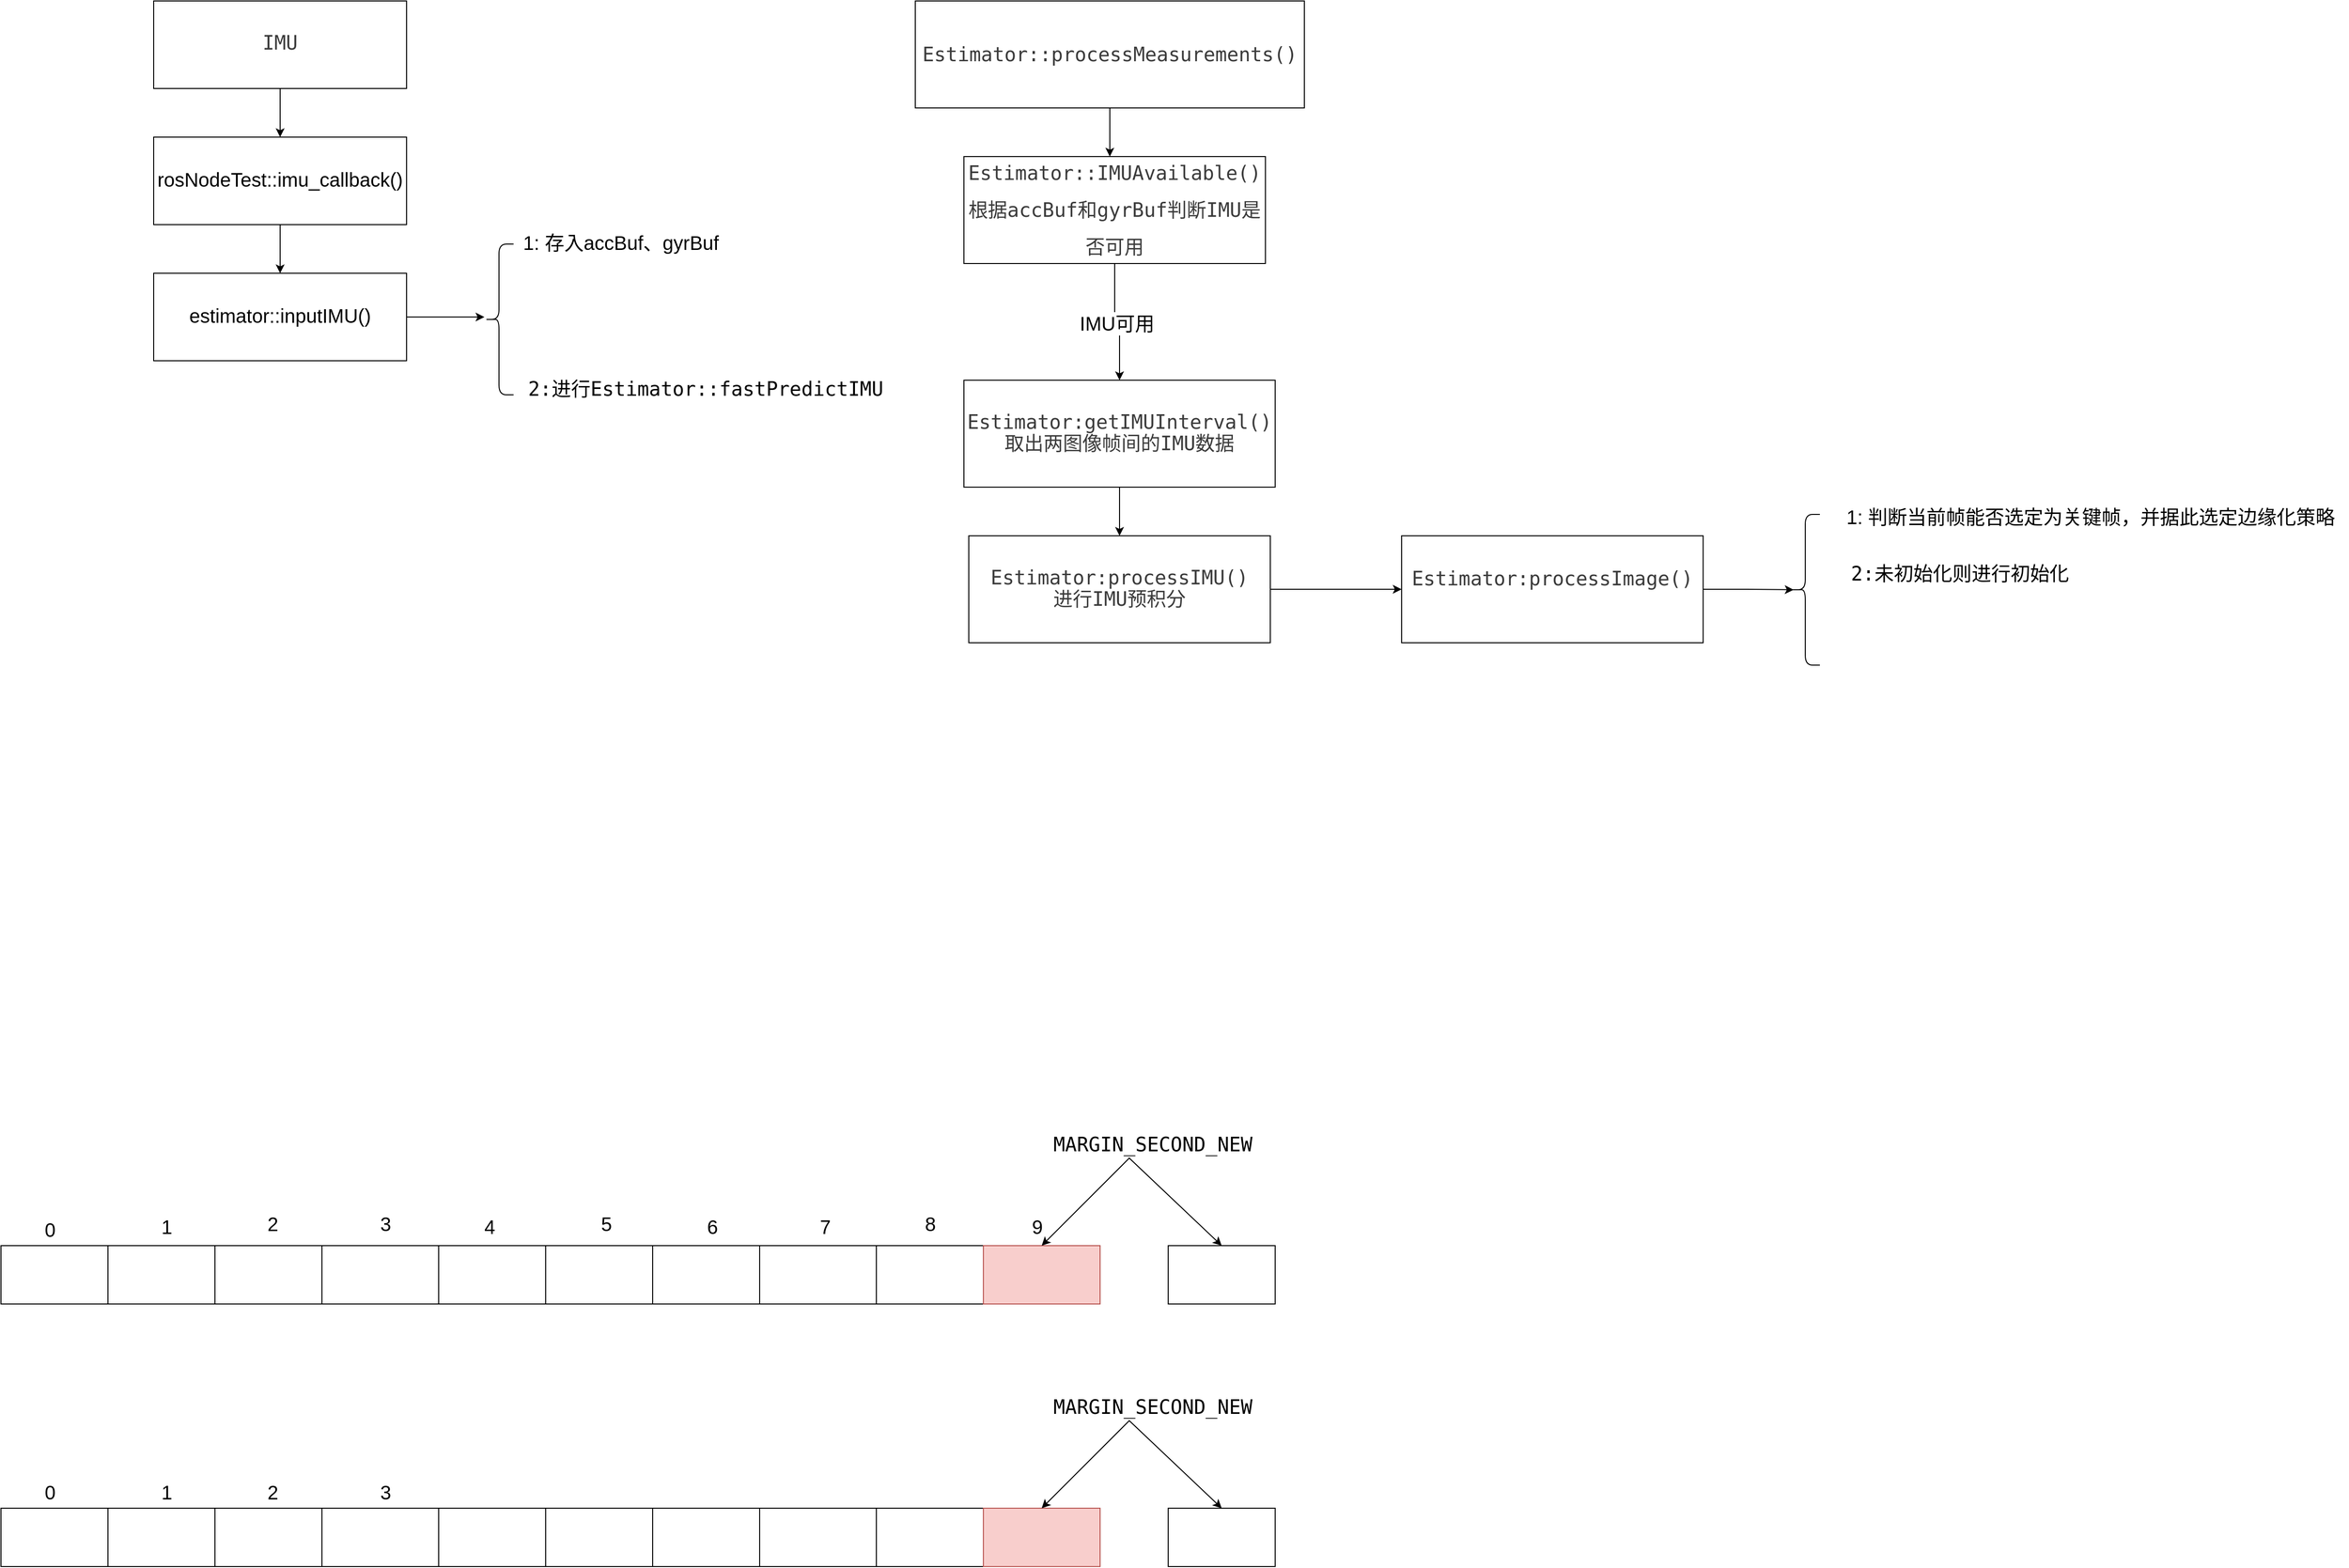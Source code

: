<mxfile version="23.0.2" type="github">
  <diagram name="第 1 页" id="BMI3TO_A13qGgQereJoH">
    <mxGraphModel dx="2074" dy="1081" grid="1" gridSize="10" guides="1" tooltips="1" connect="1" arrows="1" fold="1" page="1" pageScale="1" pageWidth="827" pageHeight="1169" math="0" shadow="0">
      <root>
        <mxCell id="0" />
        <mxCell id="1" parent="0" />
        <mxCell id="yRf9XnGvgQIM5agSzu8s-1" style="edgeStyle=orthogonalEdgeStyle;rounded=0;orthogonalLoop=1;jettySize=auto;html=1;exitX=0.5;exitY=1;exitDx=0;exitDy=0;entryX=0.5;entryY=0;entryDx=0;entryDy=0;" edge="1" parent="1" source="YRnL23W9Cz6jn8uFclqp-1" target="YRnL23W9Cz6jn8uFclqp-2">
          <mxGeometry relative="1" as="geometry" />
        </mxCell>
        <mxCell id="YRnL23W9Cz6jn8uFclqp-1" value="&lt;div style=&quot;color: rgb(59, 59, 59); background-color: rgb(255, 255, 255); font-family: &amp;quot;Droid Sans Mono&amp;quot;, &amp;quot;monospace&amp;quot;, monospace; line-height: 196%;&quot;&gt;&lt;span style=&quot;font-size: 20px;&quot;&gt;IMU&lt;/span&gt;&lt;/div&gt;" style="rounded=0;whiteSpace=wrap;html=1;" parent="1" vertex="1">
          <mxGeometry x="237" y="160" width="260" height="90" as="geometry" />
        </mxCell>
        <mxCell id="yRf9XnGvgQIM5agSzu8s-3" style="edgeStyle=orthogonalEdgeStyle;rounded=0;orthogonalLoop=1;jettySize=auto;html=1;exitX=0.5;exitY=1;exitDx=0;exitDy=0;" edge="1" parent="1" source="YRnL23W9Cz6jn8uFclqp-2" target="yRf9XnGvgQIM5agSzu8s-2">
          <mxGeometry relative="1" as="geometry" />
        </mxCell>
        <mxCell id="YRnL23W9Cz6jn8uFclqp-2" value="&lt;div style=&quot;background-color: rgb(255, 255, 255); line-height: 196%;&quot;&gt;&lt;div style=&quot;line-height: 19px;&quot;&gt;&lt;font style=&quot;font-size: 20px;&quot;&gt;rosNodeTest::imu_callback()&lt;/font&gt;&lt;/div&gt;&lt;/div&gt;" style="rounded=0;whiteSpace=wrap;html=1;" parent="1" vertex="1">
          <mxGeometry x="237" y="300" width="260" height="90" as="geometry" />
        </mxCell>
        <mxCell id="yRf9XnGvgQIM5agSzu8s-4" style="edgeStyle=orthogonalEdgeStyle;rounded=0;orthogonalLoop=1;jettySize=auto;html=1;exitX=1;exitY=0.5;exitDx=0;exitDy=0;" edge="1" parent="1" source="yRf9XnGvgQIM5agSzu8s-2">
          <mxGeometry relative="1" as="geometry">
            <mxPoint x="577" y="485" as="targetPoint" />
          </mxGeometry>
        </mxCell>
        <mxCell id="yRf9XnGvgQIM5agSzu8s-2" value="&lt;div style=&quot;background-color: rgb(255, 255, 255); line-height: 196%;&quot;&gt;&lt;div style=&quot;line-height: 19px;&quot;&gt;&lt;font style=&quot;font-size: 20px;&quot;&gt;estimator::inputIMU()&lt;/font&gt;&lt;/div&gt;&lt;/div&gt;" style="rounded=0;whiteSpace=wrap;html=1;" vertex="1" parent="1">
          <mxGeometry x="237" y="440" width="260" height="90" as="geometry" />
        </mxCell>
        <mxCell id="yRf9XnGvgQIM5agSzu8s-5" value="" style="shape=curlyBracket;whiteSpace=wrap;html=1;rounded=1;labelPosition=left;verticalLabelPosition=middle;align=right;verticalAlign=middle;" vertex="1" parent="1">
          <mxGeometry x="577" y="410" width="30" height="155" as="geometry" />
        </mxCell>
        <mxCell id="yRf9XnGvgQIM5agSzu8s-6" value="&lt;font style=&quot;font-size: 20px;&quot;&gt;1: 存入accBuf、gyrBuf&lt;br&gt;&lt;br&gt;&lt;/font&gt;" style="text;html=1;align=center;verticalAlign=middle;resizable=0;points=[];autosize=1;strokeColor=none;fillColor=none;" vertex="1" parent="1">
          <mxGeometry x="607" y="390" width="220" height="60" as="geometry" />
        </mxCell>
        <mxCell id="yRf9XnGvgQIM5agSzu8s-8" value="&lt;font style=&quot;font-size: 20px;&quot;&gt;&lt;span class=&quot;mtk15&quot; style=&quot;font-family: &amp;quot;Droid Sans Mono&amp;quot;, &amp;quot;monospace&amp;quot;, monospace; font-style: normal; font-variant-ligatures: normal; font-variant-caps: normal; font-weight: 400; letter-spacing: normal; orphans: 2; text-align: start; text-indent: 0px; text-transform: none; widows: 2; word-spacing: 0px; -webkit-text-stroke-width: 0px; background-color: rgb(255, 255, 255); text-decoration-thickness: initial; text-decoration-style: initial; text-decoration-color: initial;&quot;&gt;2:进行Estimator&lt;/span&gt;&lt;span class=&quot;mtk1&quot; style=&quot;font-family: &amp;quot;Droid Sans Mono&amp;quot;, &amp;quot;monospace&amp;quot;, monospace; font-style: normal; font-variant-ligatures: normal; font-variant-caps: normal; font-weight: 400; letter-spacing: normal; orphans: 2; text-align: start; text-indent: 0px; text-transform: none; widows: 2; word-spacing: 0px; -webkit-text-stroke-width: 0px; background-color: rgb(255, 255, 255); text-decoration-thickness: initial; text-decoration-style: initial; text-decoration-color: initial;&quot;&gt;::&lt;/span&gt;&lt;span class=&quot;mtk14&quot; style=&quot;font-family: &amp;quot;Droid Sans Mono&amp;quot;, &amp;quot;monospace&amp;quot;, monospace; font-style: normal; font-variant-ligatures: normal; font-variant-caps: normal; font-weight: 400; letter-spacing: normal; orphans: 2; text-align: start; text-indent: 0px; text-transform: none; widows: 2; word-spacing: 0px; -webkit-text-stroke-width: 0px; background-color: rgb(255, 255, 255); text-decoration-thickness: initial; text-decoration-style: initial; text-decoration-color: initial;&quot;&gt;fastPredictIMU&lt;/span&gt;&lt;/font&gt;" style="text;whiteSpace=wrap;html=1;" vertex="1" parent="1">
          <mxGeometry x="620" y="540" width="370" height="40" as="geometry" />
        </mxCell>
        <mxCell id="yRf9XnGvgQIM5agSzu8s-12" style="edgeStyle=orthogonalEdgeStyle;rounded=0;orthogonalLoop=1;jettySize=auto;html=1;exitX=0.5;exitY=1;exitDx=0;exitDy=0;" edge="1" parent="1" source="yRf9XnGvgQIM5agSzu8s-11">
          <mxGeometry relative="1" as="geometry">
            <mxPoint x="1220" y="320" as="targetPoint" />
          </mxGeometry>
        </mxCell>
        <mxCell id="yRf9XnGvgQIM5agSzu8s-11" value="&lt;div style=&quot;background-color: rgb(255, 255, 255); font-family: &amp;quot;Droid Sans Mono&amp;quot;, &amp;quot;monospace&amp;quot;, monospace; line-height: 196%; font-size: 20px;&quot;&gt;&lt;div style=&quot;line-height: 19px;&quot;&gt;&lt;font color=&quot;#3b3b3b&quot;&gt;Estimator::processMeasurements()&lt;/font&gt;&lt;/div&gt;&lt;/div&gt;" style="rounded=0;whiteSpace=wrap;html=1;" vertex="1" parent="1">
          <mxGeometry x="1020" y="160" width="400" height="110" as="geometry" />
        </mxCell>
        <mxCell id="yRf9XnGvgQIM5agSzu8s-19" style="edgeStyle=orthogonalEdgeStyle;rounded=0;orthogonalLoop=1;jettySize=auto;html=1;exitX=0.5;exitY=1;exitDx=0;exitDy=0;entryX=0.5;entryY=0;entryDx=0;entryDy=0;" edge="1" parent="1" source="yRf9XnGvgQIM5agSzu8s-13" target="yRf9XnGvgQIM5agSzu8s-18">
          <mxGeometry relative="1" as="geometry" />
        </mxCell>
        <mxCell id="yRf9XnGvgQIM5agSzu8s-20" value="&lt;font style=&quot;font-size: 20px;&quot;&gt;IMU可用&lt;/font&gt;" style="edgeLabel;html=1;align=center;verticalAlign=middle;resizable=0;points=[];" vertex="1" connectable="0" parent="yRf9XnGvgQIM5agSzu8s-19">
          <mxGeometry x="-0.017" y="-1" relative="1" as="geometry">
            <mxPoint as="offset" />
          </mxGeometry>
        </mxCell>
        <mxCell id="yRf9XnGvgQIM5agSzu8s-13" value="&lt;div style=&quot;background-color: rgb(255, 255, 255); line-height: 196%;&quot;&gt;&lt;div style=&quot;line-height: 19px; font-size: 20px;&quot;&gt;&lt;div style=&quot;font-family: &amp;quot;Droid Sans Mono&amp;quot;, &amp;quot;monospace&amp;quot;, monospace; line-height: 19px;&quot;&gt;&lt;font color=&quot;#3b3b3b&quot;&gt;Estimator::IMUAvailable()&lt;/font&gt;&lt;/div&gt;&lt;div style=&quot;font-family: &amp;quot;Droid Sans Mono&amp;quot;, &amp;quot;monospace&amp;quot;, monospace; line-height: 19px;&quot;&gt;&lt;font color=&quot;#3b3b3b&quot;&gt;&lt;br&gt;&lt;/font&gt;&lt;/div&gt;&lt;div style=&quot;font-family: &amp;quot;Droid Sans Mono&amp;quot;, &amp;quot;monospace&amp;quot;, monospace; line-height: 19px;&quot;&gt;&lt;font color=&quot;#3b3b3b&quot;&gt;根据accBuf和gyrBuf判断IMU是&lt;/font&gt;&lt;/div&gt;&lt;div style=&quot;font-family: &amp;quot;Droid Sans Mono&amp;quot;, &amp;quot;monospace&amp;quot;, monospace; line-height: 19px;&quot;&gt;&lt;font color=&quot;#3b3b3b&quot;&gt;&lt;br&gt;&lt;/font&gt;&lt;/div&gt;&lt;div style=&quot;font-family: &amp;quot;Droid Sans Mono&amp;quot;, &amp;quot;monospace&amp;quot;, monospace; line-height: 19px;&quot;&gt;&lt;font color=&quot;#3b3b3b&quot;&gt;否可用&lt;/font&gt;&lt;/div&gt;&lt;/div&gt;&lt;/div&gt;" style="rounded=0;whiteSpace=wrap;html=1;" vertex="1" parent="1">
          <mxGeometry x="1070" y="320" width="310" height="110" as="geometry" />
        </mxCell>
        <mxCell id="yRf9XnGvgQIM5agSzu8s-22" style="edgeStyle=orthogonalEdgeStyle;rounded=0;orthogonalLoop=1;jettySize=auto;html=1;exitX=0.5;exitY=1;exitDx=0;exitDy=0;entryX=0.5;entryY=0;entryDx=0;entryDy=0;" edge="1" parent="1" source="yRf9XnGvgQIM5agSzu8s-18" target="yRf9XnGvgQIM5agSzu8s-21">
          <mxGeometry relative="1" as="geometry" />
        </mxCell>
        <mxCell id="yRf9XnGvgQIM5agSzu8s-18" value="&lt;div style=&quot;background-color: rgb(255, 255, 255); line-height: 196%;&quot;&gt;&lt;div style=&quot;line-height: 19px;&quot;&gt;&lt;div style=&quot;font-family: &amp;quot;Droid Sans Mono&amp;quot;, &amp;quot;monospace&amp;quot;, monospace; line-height: 19px;&quot;&gt;&lt;div style=&quot;color: rgb(59, 59, 59); line-height: 19px;&quot;&gt;&lt;font style=&quot;font-size: 20px;&quot;&gt;Estimator:getIMUInterval()&lt;/font&gt;&lt;/div&gt;&lt;div style=&quot;color: rgb(59, 59, 59); line-height: 19px;&quot;&gt;&lt;span style=&quot;font-size: 20px;&quot;&gt;取出两图像帧间的IMU数据&lt;/span&gt;&lt;/div&gt;&lt;/div&gt;&lt;/div&gt;&lt;/div&gt;" style="rounded=0;whiteSpace=wrap;html=1;" vertex="1" parent="1">
          <mxGeometry x="1070" y="550" width="320" height="110" as="geometry" />
        </mxCell>
        <mxCell id="yRf9XnGvgQIM5agSzu8s-43" style="edgeStyle=orthogonalEdgeStyle;rounded=0;orthogonalLoop=1;jettySize=auto;html=1;exitX=1;exitY=0.5;exitDx=0;exitDy=0;entryX=0;entryY=0.5;entryDx=0;entryDy=0;" edge="1" parent="1" source="yRf9XnGvgQIM5agSzu8s-21" target="yRf9XnGvgQIM5agSzu8s-42">
          <mxGeometry relative="1" as="geometry" />
        </mxCell>
        <mxCell id="yRf9XnGvgQIM5agSzu8s-21" value="&lt;div style=&quot;background-color: rgb(255, 255, 255); line-height: 196%;&quot;&gt;&lt;div style=&quot;line-height: 19px;&quot;&gt;&lt;div style=&quot;font-family: &amp;quot;Droid Sans Mono&amp;quot;, &amp;quot;monospace&amp;quot;, monospace; line-height: 19px;&quot;&gt;&lt;div style=&quot;color: rgb(59, 59, 59); line-height: 19px;&quot;&gt;&lt;font style=&quot;font-size: 20px;&quot;&gt;Estimator:processIMU&lt;/font&gt;&lt;span style=&quot;font-size: 20px;&quot;&gt;()&lt;/span&gt;&lt;/div&gt;&lt;div style=&quot;color: rgb(59, 59, 59); line-height: 19px;&quot;&gt;&lt;span style=&quot;font-size: 20px;&quot;&gt;进行IMU预积分&lt;/span&gt;&lt;/div&gt;&lt;/div&gt;&lt;/div&gt;&lt;/div&gt;" style="rounded=0;whiteSpace=wrap;html=1;" vertex="1" parent="1">
          <mxGeometry x="1075" y="710" width="310" height="110" as="geometry" />
        </mxCell>
        <mxCell id="yRf9XnGvgQIM5agSzu8s-23" value="" style="rounded=0;whiteSpace=wrap;html=1;" vertex="1" parent="1">
          <mxGeometry x="80" y="1440" width="110" height="60" as="geometry" />
        </mxCell>
        <mxCell id="yRf9XnGvgQIM5agSzu8s-24" value="" style="rounded=0;whiteSpace=wrap;html=1;" vertex="1" parent="1">
          <mxGeometry x="190" y="1440" width="120" height="60" as="geometry" />
        </mxCell>
        <mxCell id="yRf9XnGvgQIM5agSzu8s-25" value="" style="rounded=0;whiteSpace=wrap;html=1;" vertex="1" parent="1">
          <mxGeometry x="300" y="1440" width="110" height="60" as="geometry" />
        </mxCell>
        <mxCell id="yRf9XnGvgQIM5agSzu8s-26" value="" style="rounded=0;whiteSpace=wrap;html=1;" vertex="1" parent="1">
          <mxGeometry x="410" y="1440" width="120" height="60" as="geometry" />
        </mxCell>
        <mxCell id="yRf9XnGvgQIM5agSzu8s-27" value="" style="rounded=0;whiteSpace=wrap;html=1;" vertex="1" parent="1">
          <mxGeometry x="530" y="1440" width="110" height="60" as="geometry" />
        </mxCell>
        <mxCell id="yRf9XnGvgQIM5agSzu8s-28" value="" style="rounded=0;whiteSpace=wrap;html=1;" vertex="1" parent="1">
          <mxGeometry x="640" y="1440" width="120" height="60" as="geometry" />
        </mxCell>
        <mxCell id="yRf9XnGvgQIM5agSzu8s-29" value="" style="rounded=0;whiteSpace=wrap;html=1;" vertex="1" parent="1">
          <mxGeometry x="750" y="1440" width="110" height="60" as="geometry" />
        </mxCell>
        <mxCell id="yRf9XnGvgQIM5agSzu8s-30" value="" style="rounded=0;whiteSpace=wrap;html=1;" vertex="1" parent="1">
          <mxGeometry x="860" y="1440" width="120" height="60" as="geometry" />
        </mxCell>
        <mxCell id="yRf9XnGvgQIM5agSzu8s-31" value="" style="rounded=0;whiteSpace=wrap;html=1;" vertex="1" parent="1">
          <mxGeometry x="980" y="1440" width="110" height="60" as="geometry" />
        </mxCell>
        <mxCell id="yRf9XnGvgQIM5agSzu8s-32" value="" style="rounded=0;whiteSpace=wrap;html=1;fillColor=#f8cecc;strokeColor=#b85450;" vertex="1" parent="1">
          <mxGeometry x="1090" y="1440" width="120" height="60" as="geometry" />
        </mxCell>
        <mxCell id="yRf9XnGvgQIM5agSzu8s-33" value="" style="rounded=0;whiteSpace=wrap;html=1;" vertex="1" parent="1">
          <mxGeometry x="1280" y="1440" width="110" height="60" as="geometry" />
        </mxCell>
        <mxCell id="yRf9XnGvgQIM5agSzu8s-34" value="&lt;font style=&quot;font-size: 20px;&quot;&gt;0&lt;/font&gt;" style="text;html=1;align=center;verticalAlign=middle;resizable=0;points=[];autosize=1;strokeColor=none;fillColor=none;" vertex="1" parent="1">
          <mxGeometry x="115" y="1403" width="30" height="40" as="geometry" />
        </mxCell>
        <mxCell id="yRf9XnGvgQIM5agSzu8s-35" value="&lt;font style=&quot;font-size: 20px;&quot;&gt;1&lt;/font&gt;" style="text;html=1;align=center;verticalAlign=middle;resizable=0;points=[];autosize=1;strokeColor=none;fillColor=none;" vertex="1" parent="1">
          <mxGeometry x="235" y="1400" width="30" height="40" as="geometry" />
        </mxCell>
        <mxCell id="yRf9XnGvgQIM5agSzu8s-36" value="&lt;font style=&quot;font-size: 20px;&quot;&gt;2&lt;/font&gt;" style="text;html=1;align=center;verticalAlign=middle;resizable=0;points=[];autosize=1;strokeColor=none;fillColor=none;" vertex="1" parent="1">
          <mxGeometry x="344" y="1397" width="30" height="40" as="geometry" />
        </mxCell>
        <mxCell id="yRf9XnGvgQIM5agSzu8s-37" value="&lt;font style=&quot;font-size: 20px;&quot;&gt;3&lt;/font&gt;" style="text;html=1;align=center;verticalAlign=middle;resizable=0;points=[];autosize=1;strokeColor=none;fillColor=none;" vertex="1" parent="1">
          <mxGeometry x="460" y="1397" width="30" height="40" as="geometry" />
        </mxCell>
        <mxCell id="yRf9XnGvgQIM5agSzu8s-40" value="" style="endArrow=classic;startArrow=classic;html=1;rounded=0;exitX=0.5;exitY=0;exitDx=0;exitDy=0;entryX=0.5;entryY=0;entryDx=0;entryDy=0;" edge="1" parent="1" source="yRf9XnGvgQIM5agSzu8s-32" target="yRf9XnGvgQIM5agSzu8s-33">
          <mxGeometry width="50" height="50" relative="1" as="geometry">
            <mxPoint x="1210" y="1410" as="sourcePoint" />
            <mxPoint x="1260" y="1360" as="targetPoint" />
            <Array as="points">
              <mxPoint x="1240" y="1350" />
            </Array>
          </mxGeometry>
        </mxCell>
        <mxCell id="yRf9XnGvgQIM5agSzu8s-41" value="&lt;div style=&quot;background-color: rgb(255, 255, 255); font-family: &amp;quot;Droid Sans Mono&amp;quot;, &amp;quot;monospace&amp;quot;, monospace; font-weight: normal; line-height: 19px;&quot;&gt;&lt;div style=&quot;&quot;&gt;&lt;font style=&quot;font-size: 20px;&quot;&gt;MARGIN_SECOND_NEW&lt;/font&gt;&lt;/div&gt;&lt;/div&gt;" style="text;whiteSpace=wrap;html=1;" vertex="1" parent="1">
          <mxGeometry x="1160" y="1320" width="230" height="40" as="geometry" />
        </mxCell>
        <mxCell id="yRf9XnGvgQIM5agSzu8s-42" value="&lt;div style=&quot;background-color: rgb(255, 255, 255); line-height: 196%;&quot;&gt;&lt;div style=&quot;line-height: 19px;&quot;&gt;&lt;div style=&quot;font-family: &amp;quot;Droid Sans Mono&amp;quot;, &amp;quot;monospace&amp;quot;, monospace; line-height: 19px;&quot;&gt;&lt;div style=&quot;color: rgb(59, 59, 59); line-height: 19px;&quot;&gt;&lt;font style=&quot;font-size: 20px;&quot;&gt;Estimator:processImage&lt;/font&gt;&lt;span style=&quot;font-size: 20px;&quot;&gt;()&lt;/span&gt;&lt;/div&gt;&lt;div style=&quot;color: rgb(59, 59, 59); line-height: 19px;&quot;&gt;&lt;br&gt;&lt;/div&gt;&lt;/div&gt;&lt;/div&gt;&lt;/div&gt;" style="rounded=0;whiteSpace=wrap;html=1;" vertex="1" parent="1">
          <mxGeometry x="1520" y="710" width="310" height="110" as="geometry" />
        </mxCell>
        <mxCell id="yRf9XnGvgQIM5agSzu8s-44" value="" style="rounded=0;whiteSpace=wrap;html=1;" vertex="1" parent="1">
          <mxGeometry x="80" y="1710" width="110" height="60" as="geometry" />
        </mxCell>
        <mxCell id="yRf9XnGvgQIM5agSzu8s-45" value="" style="rounded=0;whiteSpace=wrap;html=1;" vertex="1" parent="1">
          <mxGeometry x="190" y="1710" width="120" height="60" as="geometry" />
        </mxCell>
        <mxCell id="yRf9XnGvgQIM5agSzu8s-46" value="" style="rounded=0;whiteSpace=wrap;html=1;" vertex="1" parent="1">
          <mxGeometry x="300" y="1710" width="110" height="60" as="geometry" />
        </mxCell>
        <mxCell id="yRf9XnGvgQIM5agSzu8s-47" value="" style="rounded=0;whiteSpace=wrap;html=1;" vertex="1" parent="1">
          <mxGeometry x="410" y="1710" width="120" height="60" as="geometry" />
        </mxCell>
        <mxCell id="yRf9XnGvgQIM5agSzu8s-48" value="" style="rounded=0;whiteSpace=wrap;html=1;" vertex="1" parent="1">
          <mxGeometry x="530" y="1710" width="110" height="60" as="geometry" />
        </mxCell>
        <mxCell id="yRf9XnGvgQIM5agSzu8s-49" value="" style="rounded=0;whiteSpace=wrap;html=1;" vertex="1" parent="1">
          <mxGeometry x="640" y="1710" width="120" height="60" as="geometry" />
        </mxCell>
        <mxCell id="yRf9XnGvgQIM5agSzu8s-50" value="" style="rounded=0;whiteSpace=wrap;html=1;" vertex="1" parent="1">
          <mxGeometry x="750" y="1710" width="110" height="60" as="geometry" />
        </mxCell>
        <mxCell id="yRf9XnGvgQIM5agSzu8s-51" value="" style="rounded=0;whiteSpace=wrap;html=1;" vertex="1" parent="1">
          <mxGeometry x="860" y="1710" width="120" height="60" as="geometry" />
        </mxCell>
        <mxCell id="yRf9XnGvgQIM5agSzu8s-52" value="" style="rounded=0;whiteSpace=wrap;html=1;" vertex="1" parent="1">
          <mxGeometry x="980" y="1710" width="110" height="60" as="geometry" />
        </mxCell>
        <mxCell id="yRf9XnGvgQIM5agSzu8s-53" value="" style="rounded=0;whiteSpace=wrap;html=1;fillColor=#f8cecc;strokeColor=#b85450;" vertex="1" parent="1">
          <mxGeometry x="1090" y="1710" width="120" height="60" as="geometry" />
        </mxCell>
        <mxCell id="yRf9XnGvgQIM5agSzu8s-54" value="" style="rounded=0;whiteSpace=wrap;html=1;" vertex="1" parent="1">
          <mxGeometry x="1280" y="1710" width="110" height="60" as="geometry" />
        </mxCell>
        <mxCell id="yRf9XnGvgQIM5agSzu8s-55" value="&lt;font style=&quot;font-size: 20px;&quot;&gt;0&lt;/font&gt;" style="text;html=1;align=center;verticalAlign=middle;resizable=0;points=[];autosize=1;strokeColor=none;fillColor=none;" vertex="1" parent="1">
          <mxGeometry x="115" y="1673" width="30" height="40" as="geometry" />
        </mxCell>
        <mxCell id="yRf9XnGvgQIM5agSzu8s-56" value="&lt;font style=&quot;font-size: 20px;&quot;&gt;1&lt;/font&gt;" style="text;html=1;align=center;verticalAlign=middle;resizable=0;points=[];autosize=1;strokeColor=none;fillColor=none;" vertex="1" parent="1">
          <mxGeometry x="235" y="1673" width="30" height="40" as="geometry" />
        </mxCell>
        <mxCell id="yRf9XnGvgQIM5agSzu8s-57" value="&lt;font style=&quot;font-size: 20px;&quot;&gt;2&lt;/font&gt;" style="text;html=1;align=center;verticalAlign=middle;resizable=0;points=[];autosize=1;strokeColor=none;fillColor=none;" vertex="1" parent="1">
          <mxGeometry x="344" y="1673" width="30" height="40" as="geometry" />
        </mxCell>
        <mxCell id="yRf9XnGvgQIM5agSzu8s-58" value="&lt;font style=&quot;font-size: 20px;&quot;&gt;3&lt;/font&gt;" style="text;html=1;align=center;verticalAlign=middle;resizable=0;points=[];autosize=1;strokeColor=none;fillColor=none;" vertex="1" parent="1">
          <mxGeometry x="460" y="1673" width="30" height="40" as="geometry" />
        </mxCell>
        <mxCell id="yRf9XnGvgQIM5agSzu8s-59" value="" style="endArrow=classic;startArrow=classic;html=1;rounded=0;exitX=0.5;exitY=0;exitDx=0;exitDy=0;entryX=0.5;entryY=0;entryDx=0;entryDy=0;" edge="1" parent="1" source="yRf9XnGvgQIM5agSzu8s-53" target="yRf9XnGvgQIM5agSzu8s-54">
          <mxGeometry width="50" height="50" relative="1" as="geometry">
            <mxPoint x="1210" y="1680" as="sourcePoint" />
            <mxPoint x="1260" y="1630" as="targetPoint" />
            <Array as="points">
              <mxPoint x="1240" y="1620" />
            </Array>
          </mxGeometry>
        </mxCell>
        <mxCell id="yRf9XnGvgQIM5agSzu8s-60" value="&lt;div style=&quot;background-color: rgb(255, 255, 255); font-family: &amp;quot;Droid Sans Mono&amp;quot;, &amp;quot;monospace&amp;quot;, monospace; font-weight: normal; line-height: 19px;&quot;&gt;&lt;div style=&quot;&quot;&gt;&lt;font style=&quot;font-size: 20px;&quot;&gt;MARGIN_SECOND_NEW&lt;/font&gt;&lt;/div&gt;&lt;/div&gt;" style="text;whiteSpace=wrap;html=1;" vertex="1" parent="1">
          <mxGeometry x="1160" y="1590" width="230" height="40" as="geometry" />
        </mxCell>
        <mxCell id="yRf9XnGvgQIM5agSzu8s-61" value="&lt;font style=&quot;font-size: 20px;&quot;&gt;4&lt;/font&gt;" style="text;html=1;align=center;verticalAlign=middle;resizable=0;points=[];autosize=1;strokeColor=none;fillColor=none;" vertex="1" parent="1">
          <mxGeometry x="567" y="1400" width="30" height="40" as="geometry" />
        </mxCell>
        <mxCell id="yRf9XnGvgQIM5agSzu8s-62" value="&lt;font style=&quot;font-size: 20px;&quot;&gt;5&lt;/font&gt;" style="text;html=1;align=center;verticalAlign=middle;resizable=0;points=[];autosize=1;strokeColor=none;fillColor=none;" vertex="1" parent="1">
          <mxGeometry x="687" y="1397" width="30" height="40" as="geometry" />
        </mxCell>
        <mxCell id="yRf9XnGvgQIM5agSzu8s-63" value="&lt;font style=&quot;font-size: 20px;&quot;&gt;6&lt;/font&gt;" style="text;html=1;align=center;verticalAlign=middle;resizable=0;points=[];autosize=1;strokeColor=none;fillColor=none;" vertex="1" parent="1">
          <mxGeometry x="796" y="1400" width="30" height="40" as="geometry" />
        </mxCell>
        <mxCell id="yRf9XnGvgQIM5agSzu8s-64" value="&lt;font style=&quot;font-size: 20px;&quot;&gt;7&lt;/font&gt;" style="text;html=1;align=center;verticalAlign=middle;resizable=0;points=[];autosize=1;strokeColor=none;fillColor=none;" vertex="1" parent="1">
          <mxGeometry x="912" y="1400" width="30" height="40" as="geometry" />
        </mxCell>
        <mxCell id="yRf9XnGvgQIM5agSzu8s-65" value="&lt;font style=&quot;font-size: 20px;&quot;&gt;8&lt;/font&gt;" style="text;html=1;align=center;verticalAlign=middle;resizable=0;points=[];autosize=1;strokeColor=none;fillColor=none;" vertex="1" parent="1">
          <mxGeometry x="1020" y="1397" width="30" height="40" as="geometry" />
        </mxCell>
        <mxCell id="yRf9XnGvgQIM5agSzu8s-66" value="&lt;font style=&quot;font-size: 20px;&quot;&gt;9&lt;/font&gt;" style="text;html=1;align=center;verticalAlign=middle;resizable=0;points=[];autosize=1;strokeColor=none;fillColor=none;" vertex="1" parent="1">
          <mxGeometry x="1130" y="1400" width="30" height="40" as="geometry" />
        </mxCell>
        <mxCell id="yRf9XnGvgQIM5agSzu8s-70" value="" style="shape=curlyBracket;whiteSpace=wrap;html=1;rounded=1;labelPosition=left;verticalLabelPosition=middle;align=right;verticalAlign=middle;" vertex="1" parent="1">
          <mxGeometry x="1920" y="688" width="30" height="155" as="geometry" />
        </mxCell>
        <mxCell id="yRf9XnGvgQIM5agSzu8s-71" value="&lt;font style=&quot;font-size: 20px;&quot;&gt;1: 判断当前帧能否选定为关键帧，并据此选定边缘化策略&lt;br&gt;&lt;/font&gt;" style="text;html=1;align=center;verticalAlign=middle;resizable=0;points=[];autosize=1;strokeColor=none;fillColor=none;" vertex="1" parent="1">
          <mxGeometry x="1963" y="670" width="530" height="40" as="geometry" />
        </mxCell>
        <mxCell id="yRf9XnGvgQIM5agSzu8s-72" value="&lt;font style=&quot;font-size: 20px;&quot;&gt;&lt;span class=&quot;mtk15&quot; style=&quot;font-family: &amp;quot;Droid Sans Mono&amp;quot;, &amp;quot;monospace&amp;quot;, monospace; font-style: normal; font-variant-ligatures: normal; font-variant-caps: normal; font-weight: 400; letter-spacing: normal; orphans: 2; text-align: start; text-indent: 0px; text-transform: none; widows: 2; word-spacing: 0px; -webkit-text-stroke-width: 0px; background-color: rgb(255, 255, 255); text-decoration-thickness: initial; text-decoration-style: initial; text-decoration-color: initial;&quot;&gt;2:未初始化则进行初始化&lt;/span&gt;&lt;/font&gt;" style="text;whiteSpace=wrap;html=1;" vertex="1" parent="1">
          <mxGeometry x="1980" y="730" width="370" height="40" as="geometry" />
        </mxCell>
        <mxCell id="yRf9XnGvgQIM5agSzu8s-73" style="edgeStyle=orthogonalEdgeStyle;rounded=0;orthogonalLoop=1;jettySize=auto;html=1;exitX=1;exitY=0.5;exitDx=0;exitDy=0;entryX=0.1;entryY=0.5;entryDx=0;entryDy=0;entryPerimeter=0;" edge="1" parent="1" source="yRf9XnGvgQIM5agSzu8s-42" target="yRf9XnGvgQIM5agSzu8s-70">
          <mxGeometry relative="1" as="geometry" />
        </mxCell>
      </root>
    </mxGraphModel>
  </diagram>
</mxfile>
